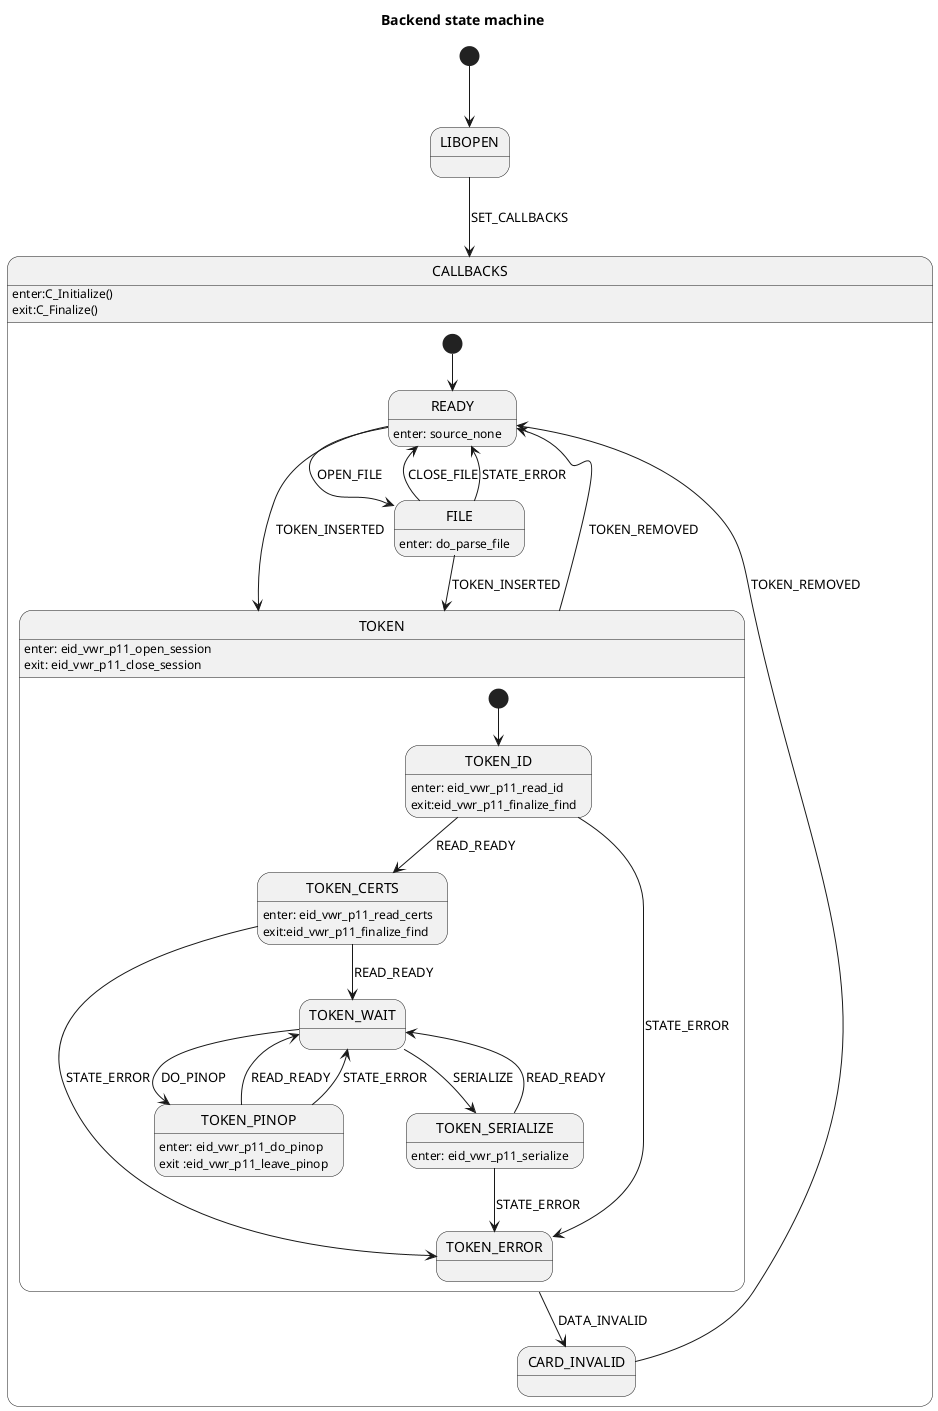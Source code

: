 @startuml
title Backend state machine

' This file documents the state machine as implemented in state.c. It
' can be converted to a diagram by way of PlantUML, see
' http://plantuml.com/

[*] --> LIBOPEN

LIBOPEN --> CALLBACKS : SET_CALLBACKS

CALLBACKS: enter:C_Initialize()\nexit:C_Finalize()
state CALLBACKS {
  state READY
  state TOKEN
  state FILE
  state CARD_INVALID

  [*] --> READY

  READY --> FILE : OPEN_FILE
  READY --> TOKEN : TOKEN_INSERTED
  READY: enter: source_none

  FILE --> READY : CLOSE_FILE
  FILE --> TOKEN : TOKEN_INSERTED
  FILE --> READY : STATE_ERROR
  FILE: enter: do_parse_file

  TOKEN: enter: eid_vwr_p11_open_session\nexit: eid_vwr_p11_close_session
  TOKEN --> READY : TOKEN_REMOVED
  TOKEN --> CARD_INVALID : DATA_INVALID

  CARD_INVALID --> READY : TOKEN_REMOVED

  state TOKEN {
    state TOKEN_ID
    state TOKEN_CERTS
    state TOKEN_ERROR
    state TOKEN_WAIT
    state TOKEN_PINOP
    state TOKEN_SERIALIZE

    [*] --> TOKEN_ID

    TOKEN_ID --> TOKEN_CERTS : READ_READY
    TOKEN_ID --> TOKEN_ERROR : STATE_ERROR
    TOKEN_ID: enter: eid_vwr_p11_read_id\nexit:eid_vwr_p11_finalize_find

    TOKEN_CERTS --> TOKEN_WAIT : READ_READY
    TOKEN_CERTS --> TOKEN_ERROR : STATE_ERROR
    TOKEN_CERTS: enter: eid_vwr_p11_read_certs\nexit:eid_vwr_p11_finalize_find
 
    TOKEN_WAIT --> TOKEN_PINOP : DO_PINOP
    TOKEN_WAIT --> TOKEN_SERIALIZE : SERIALIZE

    TOKEN_PINOP --> TOKEN_WAIT : READ_READY
    TOKEN_PINOP --> TOKEN_WAIT : STATE_ERROR
    TOKEN_PINOP: enter: eid_vwr_p11_do_pinop\nexit :eid_vwr_p11_leave_pinop

    TOKEN_SERIALIZE --> TOKEN_WAIT : READ_READY
    TOKEN_SERIALIZE --> TOKEN_ERROR : STATE_ERROR
    TOKEN_SERIALIZE: enter: eid_vwr_p11_serialize
  }
}

@enduml
